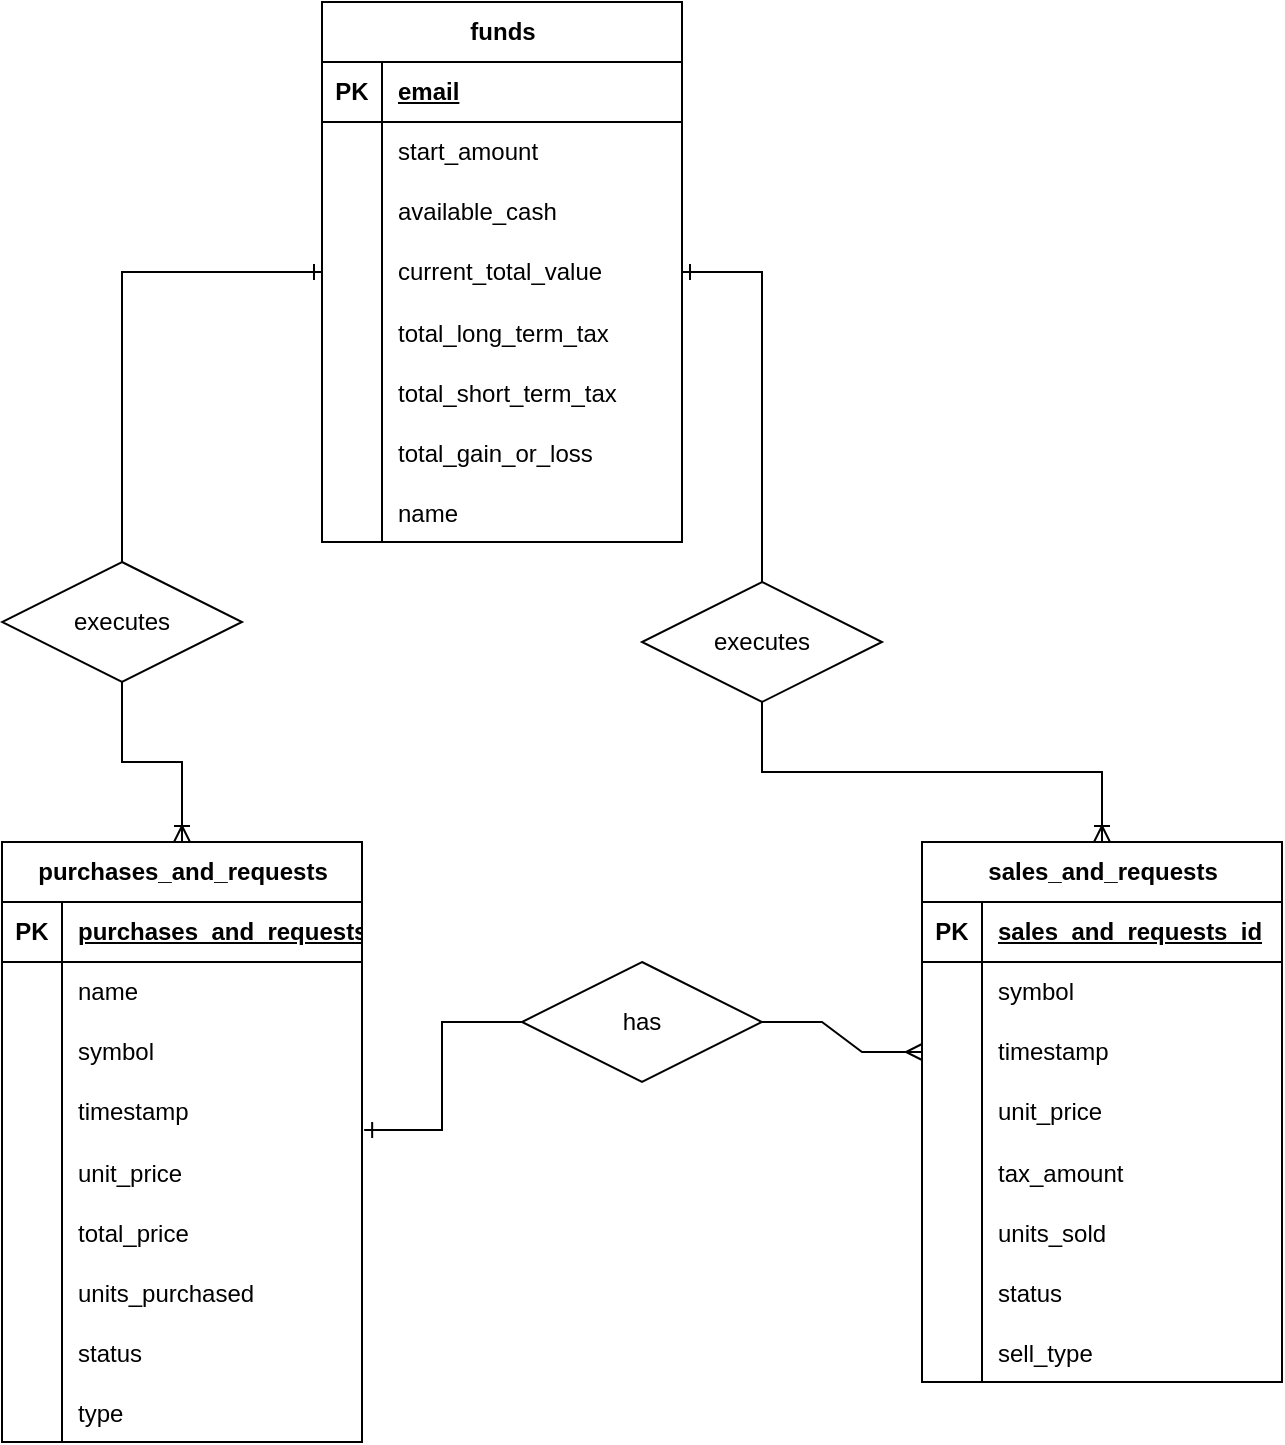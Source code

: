 <mxfile version="24.4.6" type="github">
  <diagram name="Page-1" id="4Qsw6CstYKqZx4IqGZ5t">
    <mxGraphModel dx="1122" dy="753" grid="1" gridSize="10" guides="1" tooltips="1" connect="1" arrows="1" fold="1" page="1" pageScale="1" pageWidth="850" pageHeight="1100" math="0" shadow="0">
      <root>
        <mxCell id="0" />
        <mxCell id="1" parent="0" />
        <mxCell id="t-t2CbDgmbhC8VYJb9tF-2" value="funds" style="shape=table;startSize=30;container=1;collapsible=1;childLayout=tableLayout;fixedRows=1;rowLines=0;fontStyle=1;align=center;resizeLast=1;html=1;" vertex="1" parent="1">
          <mxGeometry x="190" y="60" width="180" height="270" as="geometry" />
        </mxCell>
        <mxCell id="t-t2CbDgmbhC8VYJb9tF-3" value="" style="shape=tableRow;horizontal=0;startSize=0;swimlaneHead=0;swimlaneBody=0;fillColor=none;collapsible=0;dropTarget=0;points=[[0,0.5],[1,0.5]];portConstraint=eastwest;top=0;left=0;right=0;bottom=1;" vertex="1" parent="t-t2CbDgmbhC8VYJb9tF-2">
          <mxGeometry y="30" width="180" height="30" as="geometry" />
        </mxCell>
        <mxCell id="t-t2CbDgmbhC8VYJb9tF-4" value="PK" style="shape=partialRectangle;connectable=0;fillColor=none;top=0;left=0;bottom=0;right=0;fontStyle=1;overflow=hidden;whiteSpace=wrap;html=1;" vertex="1" parent="t-t2CbDgmbhC8VYJb9tF-3">
          <mxGeometry width="30" height="30" as="geometry">
            <mxRectangle width="30" height="30" as="alternateBounds" />
          </mxGeometry>
        </mxCell>
        <mxCell id="t-t2CbDgmbhC8VYJb9tF-5" value="email" style="shape=partialRectangle;connectable=0;fillColor=none;top=0;left=0;bottom=0;right=0;align=left;spacingLeft=6;fontStyle=5;overflow=hidden;whiteSpace=wrap;html=1;" vertex="1" parent="t-t2CbDgmbhC8VYJb9tF-3">
          <mxGeometry x="30" width="150" height="30" as="geometry">
            <mxRectangle width="150" height="30" as="alternateBounds" />
          </mxGeometry>
        </mxCell>
        <mxCell id="t-t2CbDgmbhC8VYJb9tF-6" value="" style="shape=tableRow;horizontal=0;startSize=0;swimlaneHead=0;swimlaneBody=0;fillColor=none;collapsible=0;dropTarget=0;points=[[0,0.5],[1,0.5]];portConstraint=eastwest;top=0;left=0;right=0;bottom=0;" vertex="1" parent="t-t2CbDgmbhC8VYJb9tF-2">
          <mxGeometry y="60" width="180" height="30" as="geometry" />
        </mxCell>
        <mxCell id="t-t2CbDgmbhC8VYJb9tF-7" value="" style="shape=partialRectangle;connectable=0;fillColor=none;top=0;left=0;bottom=0;right=0;editable=1;overflow=hidden;whiteSpace=wrap;html=1;" vertex="1" parent="t-t2CbDgmbhC8VYJb9tF-6">
          <mxGeometry width="30" height="30" as="geometry">
            <mxRectangle width="30" height="30" as="alternateBounds" />
          </mxGeometry>
        </mxCell>
        <mxCell id="t-t2CbDgmbhC8VYJb9tF-8" value="start_amount" style="shape=partialRectangle;connectable=0;fillColor=none;top=0;left=0;bottom=0;right=0;align=left;spacingLeft=6;overflow=hidden;whiteSpace=wrap;html=1;" vertex="1" parent="t-t2CbDgmbhC8VYJb9tF-6">
          <mxGeometry x="30" width="150" height="30" as="geometry">
            <mxRectangle width="150" height="30" as="alternateBounds" />
          </mxGeometry>
        </mxCell>
        <mxCell id="t-t2CbDgmbhC8VYJb9tF-9" value="" style="shape=tableRow;horizontal=0;startSize=0;swimlaneHead=0;swimlaneBody=0;fillColor=none;collapsible=0;dropTarget=0;points=[[0,0.5],[1,0.5]];portConstraint=eastwest;top=0;left=0;right=0;bottom=0;" vertex="1" parent="t-t2CbDgmbhC8VYJb9tF-2">
          <mxGeometry y="90" width="180" height="30" as="geometry" />
        </mxCell>
        <mxCell id="t-t2CbDgmbhC8VYJb9tF-10" value="" style="shape=partialRectangle;connectable=0;fillColor=none;top=0;left=0;bottom=0;right=0;editable=1;overflow=hidden;whiteSpace=wrap;html=1;" vertex="1" parent="t-t2CbDgmbhC8VYJb9tF-9">
          <mxGeometry width="30" height="30" as="geometry">
            <mxRectangle width="30" height="30" as="alternateBounds" />
          </mxGeometry>
        </mxCell>
        <mxCell id="t-t2CbDgmbhC8VYJb9tF-11" value="available_cash" style="shape=partialRectangle;connectable=0;fillColor=none;top=0;left=0;bottom=0;right=0;align=left;spacingLeft=6;overflow=hidden;whiteSpace=wrap;html=1;" vertex="1" parent="t-t2CbDgmbhC8VYJb9tF-9">
          <mxGeometry x="30" width="150" height="30" as="geometry">
            <mxRectangle width="150" height="30" as="alternateBounds" />
          </mxGeometry>
        </mxCell>
        <mxCell id="t-t2CbDgmbhC8VYJb9tF-12" value="" style="shape=tableRow;horizontal=0;startSize=0;swimlaneHead=0;swimlaneBody=0;fillColor=none;collapsible=0;dropTarget=0;points=[[0,0.5],[1,0.5]];portConstraint=eastwest;top=0;left=0;right=0;bottom=0;" vertex="1" parent="t-t2CbDgmbhC8VYJb9tF-2">
          <mxGeometry y="120" width="180" height="30" as="geometry" />
        </mxCell>
        <mxCell id="t-t2CbDgmbhC8VYJb9tF-13" value="" style="shape=partialRectangle;connectable=0;fillColor=none;top=0;left=0;bottom=0;right=0;editable=1;overflow=hidden;whiteSpace=wrap;html=1;" vertex="1" parent="t-t2CbDgmbhC8VYJb9tF-12">
          <mxGeometry width="30" height="30" as="geometry">
            <mxRectangle width="30" height="30" as="alternateBounds" />
          </mxGeometry>
        </mxCell>
        <mxCell id="t-t2CbDgmbhC8VYJb9tF-14" value="current_total_value" style="shape=partialRectangle;connectable=0;fillColor=none;top=0;left=0;bottom=0;right=0;align=left;spacingLeft=6;overflow=hidden;whiteSpace=wrap;html=1;" vertex="1" parent="t-t2CbDgmbhC8VYJb9tF-12">
          <mxGeometry x="30" width="150" height="30" as="geometry">
            <mxRectangle width="150" height="30" as="alternateBounds" />
          </mxGeometry>
        </mxCell>
        <mxCell id="t-t2CbDgmbhC8VYJb9tF-21" value="" style="shape=tableRow;horizontal=0;startSize=0;swimlaneHead=0;swimlaneBody=0;fillColor=none;collapsible=0;dropTarget=0;points=[[0,0.5],[1,0.5]];portConstraint=eastwest;top=0;left=0;right=0;bottom=0;" vertex="1" parent="t-t2CbDgmbhC8VYJb9tF-2">
          <mxGeometry y="150" width="180" height="30" as="geometry" />
        </mxCell>
        <mxCell id="t-t2CbDgmbhC8VYJb9tF-22" value="" style="shape=partialRectangle;connectable=0;fillColor=none;top=0;left=0;bottom=0;right=0;editable=1;overflow=hidden;" vertex="1" parent="t-t2CbDgmbhC8VYJb9tF-21">
          <mxGeometry width="30" height="30" as="geometry">
            <mxRectangle width="30" height="30" as="alternateBounds" />
          </mxGeometry>
        </mxCell>
        <mxCell id="t-t2CbDgmbhC8VYJb9tF-23" value="total_long_term_tax" style="shape=partialRectangle;connectable=0;fillColor=none;top=0;left=0;bottom=0;right=0;align=left;spacingLeft=6;overflow=hidden;" vertex="1" parent="t-t2CbDgmbhC8VYJb9tF-21">
          <mxGeometry x="30" width="150" height="30" as="geometry">
            <mxRectangle width="150" height="30" as="alternateBounds" />
          </mxGeometry>
        </mxCell>
        <mxCell id="t-t2CbDgmbhC8VYJb9tF-18" value="" style="shape=tableRow;horizontal=0;startSize=0;swimlaneHead=0;swimlaneBody=0;fillColor=none;collapsible=0;dropTarget=0;points=[[0,0.5],[1,0.5]];portConstraint=eastwest;top=0;left=0;right=0;bottom=0;" vertex="1" parent="t-t2CbDgmbhC8VYJb9tF-2">
          <mxGeometry y="180" width="180" height="30" as="geometry" />
        </mxCell>
        <mxCell id="t-t2CbDgmbhC8VYJb9tF-19" value="" style="shape=partialRectangle;connectable=0;fillColor=none;top=0;left=0;bottom=0;right=0;editable=1;overflow=hidden;" vertex="1" parent="t-t2CbDgmbhC8VYJb9tF-18">
          <mxGeometry width="30" height="30" as="geometry">
            <mxRectangle width="30" height="30" as="alternateBounds" />
          </mxGeometry>
        </mxCell>
        <mxCell id="t-t2CbDgmbhC8VYJb9tF-20" value="total_short_term_tax" style="shape=partialRectangle;connectable=0;fillColor=none;top=0;left=0;bottom=0;right=0;align=left;spacingLeft=6;overflow=hidden;" vertex="1" parent="t-t2CbDgmbhC8VYJb9tF-18">
          <mxGeometry x="30" width="150" height="30" as="geometry">
            <mxRectangle width="150" height="30" as="alternateBounds" />
          </mxGeometry>
        </mxCell>
        <mxCell id="t-t2CbDgmbhC8VYJb9tF-15" value="" style="shape=tableRow;horizontal=0;startSize=0;swimlaneHead=0;swimlaneBody=0;fillColor=none;collapsible=0;dropTarget=0;points=[[0,0.5],[1,0.5]];portConstraint=eastwest;top=0;left=0;right=0;bottom=0;" vertex="1" parent="t-t2CbDgmbhC8VYJb9tF-2">
          <mxGeometry y="210" width="180" height="30" as="geometry" />
        </mxCell>
        <mxCell id="t-t2CbDgmbhC8VYJb9tF-16" value="" style="shape=partialRectangle;connectable=0;fillColor=none;top=0;left=0;bottom=0;right=0;editable=1;overflow=hidden;" vertex="1" parent="t-t2CbDgmbhC8VYJb9tF-15">
          <mxGeometry width="30" height="30" as="geometry">
            <mxRectangle width="30" height="30" as="alternateBounds" />
          </mxGeometry>
        </mxCell>
        <mxCell id="t-t2CbDgmbhC8VYJb9tF-17" value="total_gain_or_loss" style="shape=partialRectangle;connectable=0;fillColor=none;top=0;left=0;bottom=0;right=0;align=left;spacingLeft=6;overflow=hidden;" vertex="1" parent="t-t2CbDgmbhC8VYJb9tF-15">
          <mxGeometry x="30" width="150" height="30" as="geometry">
            <mxRectangle width="150" height="30" as="alternateBounds" />
          </mxGeometry>
        </mxCell>
        <mxCell id="t-t2CbDgmbhC8VYJb9tF-112" value="" style="shape=tableRow;horizontal=0;startSize=0;swimlaneHead=0;swimlaneBody=0;fillColor=none;collapsible=0;dropTarget=0;points=[[0,0.5],[1,0.5]];portConstraint=eastwest;top=0;left=0;right=0;bottom=0;" vertex="1" parent="t-t2CbDgmbhC8VYJb9tF-2">
          <mxGeometry y="240" width="180" height="30" as="geometry" />
        </mxCell>
        <mxCell id="t-t2CbDgmbhC8VYJb9tF-113" value="" style="shape=partialRectangle;connectable=0;fillColor=none;top=0;left=0;bottom=0;right=0;editable=1;overflow=hidden;" vertex="1" parent="t-t2CbDgmbhC8VYJb9tF-112">
          <mxGeometry width="30" height="30" as="geometry">
            <mxRectangle width="30" height="30" as="alternateBounds" />
          </mxGeometry>
        </mxCell>
        <mxCell id="t-t2CbDgmbhC8VYJb9tF-114" value="name" style="shape=partialRectangle;connectable=0;fillColor=none;top=0;left=0;bottom=0;right=0;align=left;spacingLeft=6;overflow=hidden;" vertex="1" parent="t-t2CbDgmbhC8VYJb9tF-112">
          <mxGeometry x="30" width="150" height="30" as="geometry">
            <mxRectangle width="150" height="30" as="alternateBounds" />
          </mxGeometry>
        </mxCell>
        <mxCell id="t-t2CbDgmbhC8VYJb9tF-24" value="purchases_and_requests" style="shape=table;startSize=30;container=1;collapsible=1;childLayout=tableLayout;fixedRows=1;rowLines=0;fontStyle=1;align=center;resizeLast=1;html=1;" vertex="1" parent="1">
          <mxGeometry x="30" y="480" width="180" height="300" as="geometry" />
        </mxCell>
        <mxCell id="t-t2CbDgmbhC8VYJb9tF-25" value="" style="shape=tableRow;horizontal=0;startSize=0;swimlaneHead=0;swimlaneBody=0;fillColor=none;collapsible=0;dropTarget=0;points=[[0,0.5],[1,0.5]];portConstraint=eastwest;top=0;left=0;right=0;bottom=1;" vertex="1" parent="t-t2CbDgmbhC8VYJb9tF-24">
          <mxGeometry y="30" width="180" height="30" as="geometry" />
        </mxCell>
        <mxCell id="t-t2CbDgmbhC8VYJb9tF-26" value="PK" style="shape=partialRectangle;connectable=0;fillColor=none;top=0;left=0;bottom=0;right=0;fontStyle=1;overflow=hidden;whiteSpace=wrap;html=1;" vertex="1" parent="t-t2CbDgmbhC8VYJb9tF-25">
          <mxGeometry width="30" height="30" as="geometry">
            <mxRectangle width="30" height="30" as="alternateBounds" />
          </mxGeometry>
        </mxCell>
        <mxCell id="t-t2CbDgmbhC8VYJb9tF-27" value="purchases_and_requests_id" style="shape=partialRectangle;connectable=0;fillColor=none;top=0;left=0;bottom=0;right=0;align=left;spacingLeft=6;fontStyle=5;overflow=hidden;whiteSpace=wrap;html=1;" vertex="1" parent="t-t2CbDgmbhC8VYJb9tF-25">
          <mxGeometry x="30" width="150" height="30" as="geometry">
            <mxRectangle width="150" height="30" as="alternateBounds" />
          </mxGeometry>
        </mxCell>
        <mxCell id="t-t2CbDgmbhC8VYJb9tF-28" value="" style="shape=tableRow;horizontal=0;startSize=0;swimlaneHead=0;swimlaneBody=0;fillColor=none;collapsible=0;dropTarget=0;points=[[0,0.5],[1,0.5]];portConstraint=eastwest;top=0;left=0;right=0;bottom=0;" vertex="1" parent="t-t2CbDgmbhC8VYJb9tF-24">
          <mxGeometry y="60" width="180" height="30" as="geometry" />
        </mxCell>
        <mxCell id="t-t2CbDgmbhC8VYJb9tF-29" value="" style="shape=partialRectangle;connectable=0;fillColor=none;top=0;left=0;bottom=0;right=0;editable=1;overflow=hidden;whiteSpace=wrap;html=1;" vertex="1" parent="t-t2CbDgmbhC8VYJb9tF-28">
          <mxGeometry width="30" height="30" as="geometry">
            <mxRectangle width="30" height="30" as="alternateBounds" />
          </mxGeometry>
        </mxCell>
        <mxCell id="t-t2CbDgmbhC8VYJb9tF-30" value="name" style="shape=partialRectangle;connectable=0;fillColor=none;top=0;left=0;bottom=0;right=0;align=left;spacingLeft=6;overflow=hidden;whiteSpace=wrap;html=1;" vertex="1" parent="t-t2CbDgmbhC8VYJb9tF-28">
          <mxGeometry x="30" width="150" height="30" as="geometry">
            <mxRectangle width="150" height="30" as="alternateBounds" />
          </mxGeometry>
        </mxCell>
        <mxCell id="t-t2CbDgmbhC8VYJb9tF-31" value="" style="shape=tableRow;horizontal=0;startSize=0;swimlaneHead=0;swimlaneBody=0;fillColor=none;collapsible=0;dropTarget=0;points=[[0,0.5],[1,0.5]];portConstraint=eastwest;top=0;left=0;right=0;bottom=0;" vertex="1" parent="t-t2CbDgmbhC8VYJb9tF-24">
          <mxGeometry y="90" width="180" height="30" as="geometry" />
        </mxCell>
        <mxCell id="t-t2CbDgmbhC8VYJb9tF-32" value="" style="shape=partialRectangle;connectable=0;fillColor=none;top=0;left=0;bottom=0;right=0;editable=1;overflow=hidden;whiteSpace=wrap;html=1;" vertex="1" parent="t-t2CbDgmbhC8VYJb9tF-31">
          <mxGeometry width="30" height="30" as="geometry">
            <mxRectangle width="30" height="30" as="alternateBounds" />
          </mxGeometry>
        </mxCell>
        <mxCell id="t-t2CbDgmbhC8VYJb9tF-33" value="symbol" style="shape=partialRectangle;connectable=0;fillColor=none;top=0;left=0;bottom=0;right=0;align=left;spacingLeft=6;overflow=hidden;whiteSpace=wrap;html=1;" vertex="1" parent="t-t2CbDgmbhC8VYJb9tF-31">
          <mxGeometry x="30" width="150" height="30" as="geometry">
            <mxRectangle width="150" height="30" as="alternateBounds" />
          </mxGeometry>
        </mxCell>
        <mxCell id="t-t2CbDgmbhC8VYJb9tF-34" value="" style="shape=tableRow;horizontal=0;startSize=0;swimlaneHead=0;swimlaneBody=0;fillColor=none;collapsible=0;dropTarget=0;points=[[0,0.5],[1,0.5]];portConstraint=eastwest;top=0;left=0;right=0;bottom=0;" vertex="1" parent="t-t2CbDgmbhC8VYJb9tF-24">
          <mxGeometry y="120" width="180" height="30" as="geometry" />
        </mxCell>
        <mxCell id="t-t2CbDgmbhC8VYJb9tF-35" value="" style="shape=partialRectangle;connectable=0;fillColor=none;top=0;left=0;bottom=0;right=0;editable=1;overflow=hidden;whiteSpace=wrap;html=1;" vertex="1" parent="t-t2CbDgmbhC8VYJb9tF-34">
          <mxGeometry width="30" height="30" as="geometry">
            <mxRectangle width="30" height="30" as="alternateBounds" />
          </mxGeometry>
        </mxCell>
        <mxCell id="t-t2CbDgmbhC8VYJb9tF-36" value="timestamp" style="shape=partialRectangle;connectable=0;fillColor=none;top=0;left=0;bottom=0;right=0;align=left;spacingLeft=6;overflow=hidden;whiteSpace=wrap;html=1;" vertex="1" parent="t-t2CbDgmbhC8VYJb9tF-34">
          <mxGeometry x="30" width="150" height="30" as="geometry">
            <mxRectangle width="150" height="30" as="alternateBounds" />
          </mxGeometry>
        </mxCell>
        <mxCell id="t-t2CbDgmbhC8VYJb9tF-37" value="" style="shape=tableRow;horizontal=0;startSize=0;swimlaneHead=0;swimlaneBody=0;fillColor=none;collapsible=0;dropTarget=0;points=[[0,0.5],[1,0.5]];portConstraint=eastwest;top=0;left=0;right=0;bottom=0;" vertex="1" parent="t-t2CbDgmbhC8VYJb9tF-24">
          <mxGeometry y="150" width="180" height="30" as="geometry" />
        </mxCell>
        <mxCell id="t-t2CbDgmbhC8VYJb9tF-38" value="" style="shape=partialRectangle;connectable=0;fillColor=none;top=0;left=0;bottom=0;right=0;editable=1;overflow=hidden;" vertex="1" parent="t-t2CbDgmbhC8VYJb9tF-37">
          <mxGeometry width="30" height="30" as="geometry">
            <mxRectangle width="30" height="30" as="alternateBounds" />
          </mxGeometry>
        </mxCell>
        <mxCell id="t-t2CbDgmbhC8VYJb9tF-39" value="unit_price" style="shape=partialRectangle;connectable=0;fillColor=none;top=0;left=0;bottom=0;right=0;align=left;spacingLeft=6;overflow=hidden;" vertex="1" parent="t-t2CbDgmbhC8VYJb9tF-37">
          <mxGeometry x="30" width="150" height="30" as="geometry">
            <mxRectangle width="150" height="30" as="alternateBounds" />
          </mxGeometry>
        </mxCell>
        <mxCell id="t-t2CbDgmbhC8VYJb9tF-40" value="" style="shape=tableRow;horizontal=0;startSize=0;swimlaneHead=0;swimlaneBody=0;fillColor=none;collapsible=0;dropTarget=0;points=[[0,0.5],[1,0.5]];portConstraint=eastwest;top=0;left=0;right=0;bottom=0;" vertex="1" parent="t-t2CbDgmbhC8VYJb9tF-24">
          <mxGeometry y="180" width="180" height="30" as="geometry" />
        </mxCell>
        <mxCell id="t-t2CbDgmbhC8VYJb9tF-41" value="" style="shape=partialRectangle;connectable=0;fillColor=none;top=0;left=0;bottom=0;right=0;editable=1;overflow=hidden;" vertex="1" parent="t-t2CbDgmbhC8VYJb9tF-40">
          <mxGeometry width="30" height="30" as="geometry">
            <mxRectangle width="30" height="30" as="alternateBounds" />
          </mxGeometry>
        </mxCell>
        <mxCell id="t-t2CbDgmbhC8VYJb9tF-42" value="total_price" style="shape=partialRectangle;connectable=0;fillColor=none;top=0;left=0;bottom=0;right=0;align=left;spacingLeft=6;overflow=hidden;" vertex="1" parent="t-t2CbDgmbhC8VYJb9tF-40">
          <mxGeometry x="30" width="150" height="30" as="geometry">
            <mxRectangle width="150" height="30" as="alternateBounds" />
          </mxGeometry>
        </mxCell>
        <mxCell id="t-t2CbDgmbhC8VYJb9tF-43" value="" style="shape=tableRow;horizontal=0;startSize=0;swimlaneHead=0;swimlaneBody=0;fillColor=none;collapsible=0;dropTarget=0;points=[[0,0.5],[1,0.5]];portConstraint=eastwest;top=0;left=0;right=0;bottom=0;" vertex="1" parent="t-t2CbDgmbhC8VYJb9tF-24">
          <mxGeometry y="210" width="180" height="30" as="geometry" />
        </mxCell>
        <mxCell id="t-t2CbDgmbhC8VYJb9tF-44" value="" style="shape=partialRectangle;connectable=0;fillColor=none;top=0;left=0;bottom=0;right=0;editable=1;overflow=hidden;" vertex="1" parent="t-t2CbDgmbhC8VYJb9tF-43">
          <mxGeometry width="30" height="30" as="geometry">
            <mxRectangle width="30" height="30" as="alternateBounds" />
          </mxGeometry>
        </mxCell>
        <mxCell id="t-t2CbDgmbhC8VYJb9tF-45" value="units_purchased" style="shape=partialRectangle;connectable=0;fillColor=none;top=0;left=0;bottom=0;right=0;align=left;spacingLeft=6;overflow=hidden;" vertex="1" parent="t-t2CbDgmbhC8VYJb9tF-43">
          <mxGeometry x="30" width="150" height="30" as="geometry">
            <mxRectangle width="150" height="30" as="alternateBounds" />
          </mxGeometry>
        </mxCell>
        <mxCell id="t-t2CbDgmbhC8VYJb9tF-94" value="" style="shape=tableRow;horizontal=0;startSize=0;swimlaneHead=0;swimlaneBody=0;fillColor=none;collapsible=0;dropTarget=0;points=[[0,0.5],[1,0.5]];portConstraint=eastwest;top=0;left=0;right=0;bottom=0;" vertex="1" parent="t-t2CbDgmbhC8VYJb9tF-24">
          <mxGeometry y="240" width="180" height="30" as="geometry" />
        </mxCell>
        <mxCell id="t-t2CbDgmbhC8VYJb9tF-95" value="" style="shape=partialRectangle;connectable=0;fillColor=none;top=0;left=0;bottom=0;right=0;editable=1;overflow=hidden;" vertex="1" parent="t-t2CbDgmbhC8VYJb9tF-94">
          <mxGeometry width="30" height="30" as="geometry">
            <mxRectangle width="30" height="30" as="alternateBounds" />
          </mxGeometry>
        </mxCell>
        <mxCell id="t-t2CbDgmbhC8VYJb9tF-96" value="status" style="shape=partialRectangle;connectable=0;fillColor=none;top=0;left=0;bottom=0;right=0;align=left;spacingLeft=6;overflow=hidden;" vertex="1" parent="t-t2CbDgmbhC8VYJb9tF-94">
          <mxGeometry x="30" width="150" height="30" as="geometry">
            <mxRectangle width="150" height="30" as="alternateBounds" />
          </mxGeometry>
        </mxCell>
        <mxCell id="t-t2CbDgmbhC8VYJb9tF-100" value="" style="shape=tableRow;horizontal=0;startSize=0;swimlaneHead=0;swimlaneBody=0;fillColor=none;collapsible=0;dropTarget=0;points=[[0,0.5],[1,0.5]];portConstraint=eastwest;top=0;left=0;right=0;bottom=0;" vertex="1" parent="t-t2CbDgmbhC8VYJb9tF-24">
          <mxGeometry y="270" width="180" height="30" as="geometry" />
        </mxCell>
        <mxCell id="t-t2CbDgmbhC8VYJb9tF-101" value="" style="shape=partialRectangle;connectable=0;fillColor=none;top=0;left=0;bottom=0;right=0;editable=1;overflow=hidden;" vertex="1" parent="t-t2CbDgmbhC8VYJb9tF-100">
          <mxGeometry width="30" height="30" as="geometry">
            <mxRectangle width="30" height="30" as="alternateBounds" />
          </mxGeometry>
        </mxCell>
        <mxCell id="t-t2CbDgmbhC8VYJb9tF-102" value="type" style="shape=partialRectangle;connectable=0;fillColor=none;top=0;left=0;bottom=0;right=0;align=left;spacingLeft=6;overflow=hidden;" vertex="1" parent="t-t2CbDgmbhC8VYJb9tF-100">
          <mxGeometry x="30" width="150" height="30" as="geometry">
            <mxRectangle width="150" height="30" as="alternateBounds" />
          </mxGeometry>
        </mxCell>
        <mxCell id="t-t2CbDgmbhC8VYJb9tF-46" value="sales_and_requests" style="shape=table;startSize=30;container=1;collapsible=1;childLayout=tableLayout;fixedRows=1;rowLines=0;fontStyle=1;align=center;resizeLast=1;html=1;" vertex="1" parent="1">
          <mxGeometry x="490" y="480" width="180" height="270" as="geometry" />
        </mxCell>
        <mxCell id="t-t2CbDgmbhC8VYJb9tF-47" value="" style="shape=tableRow;horizontal=0;startSize=0;swimlaneHead=0;swimlaneBody=0;fillColor=none;collapsible=0;dropTarget=0;points=[[0,0.5],[1,0.5]];portConstraint=eastwest;top=0;left=0;right=0;bottom=1;" vertex="1" parent="t-t2CbDgmbhC8VYJb9tF-46">
          <mxGeometry y="30" width="180" height="30" as="geometry" />
        </mxCell>
        <mxCell id="t-t2CbDgmbhC8VYJb9tF-48" value="PK" style="shape=partialRectangle;connectable=0;fillColor=none;top=0;left=0;bottom=0;right=0;fontStyle=1;overflow=hidden;whiteSpace=wrap;html=1;" vertex="1" parent="t-t2CbDgmbhC8VYJb9tF-47">
          <mxGeometry width="30" height="30" as="geometry">
            <mxRectangle width="30" height="30" as="alternateBounds" />
          </mxGeometry>
        </mxCell>
        <mxCell id="t-t2CbDgmbhC8VYJb9tF-49" value="sales_and_requests_id" style="shape=partialRectangle;connectable=0;fillColor=none;top=0;left=0;bottom=0;right=0;align=left;spacingLeft=6;fontStyle=5;overflow=hidden;whiteSpace=wrap;html=1;" vertex="1" parent="t-t2CbDgmbhC8VYJb9tF-47">
          <mxGeometry x="30" width="150" height="30" as="geometry">
            <mxRectangle width="150" height="30" as="alternateBounds" />
          </mxGeometry>
        </mxCell>
        <mxCell id="t-t2CbDgmbhC8VYJb9tF-50" value="" style="shape=tableRow;horizontal=0;startSize=0;swimlaneHead=0;swimlaneBody=0;fillColor=none;collapsible=0;dropTarget=0;points=[[0,0.5],[1,0.5]];portConstraint=eastwest;top=0;left=0;right=0;bottom=0;" vertex="1" parent="t-t2CbDgmbhC8VYJb9tF-46">
          <mxGeometry y="60" width="180" height="30" as="geometry" />
        </mxCell>
        <mxCell id="t-t2CbDgmbhC8VYJb9tF-51" value="" style="shape=partialRectangle;connectable=0;fillColor=none;top=0;left=0;bottom=0;right=0;editable=1;overflow=hidden;whiteSpace=wrap;html=1;" vertex="1" parent="t-t2CbDgmbhC8VYJb9tF-50">
          <mxGeometry width="30" height="30" as="geometry">
            <mxRectangle width="30" height="30" as="alternateBounds" />
          </mxGeometry>
        </mxCell>
        <mxCell id="t-t2CbDgmbhC8VYJb9tF-52" value="symbol" style="shape=partialRectangle;connectable=0;fillColor=none;top=0;left=0;bottom=0;right=0;align=left;spacingLeft=6;overflow=hidden;whiteSpace=wrap;html=1;" vertex="1" parent="t-t2CbDgmbhC8VYJb9tF-50">
          <mxGeometry x="30" width="150" height="30" as="geometry">
            <mxRectangle width="150" height="30" as="alternateBounds" />
          </mxGeometry>
        </mxCell>
        <mxCell id="t-t2CbDgmbhC8VYJb9tF-53" value="" style="shape=tableRow;horizontal=0;startSize=0;swimlaneHead=0;swimlaneBody=0;fillColor=none;collapsible=0;dropTarget=0;points=[[0,0.5],[1,0.5]];portConstraint=eastwest;top=0;left=0;right=0;bottom=0;" vertex="1" parent="t-t2CbDgmbhC8VYJb9tF-46">
          <mxGeometry y="90" width="180" height="30" as="geometry" />
        </mxCell>
        <mxCell id="t-t2CbDgmbhC8VYJb9tF-54" value="" style="shape=partialRectangle;connectable=0;fillColor=none;top=0;left=0;bottom=0;right=0;editable=1;overflow=hidden;whiteSpace=wrap;html=1;" vertex="1" parent="t-t2CbDgmbhC8VYJb9tF-53">
          <mxGeometry width="30" height="30" as="geometry">
            <mxRectangle width="30" height="30" as="alternateBounds" />
          </mxGeometry>
        </mxCell>
        <mxCell id="t-t2CbDgmbhC8VYJb9tF-55" value="timestamp" style="shape=partialRectangle;connectable=0;fillColor=none;top=0;left=0;bottom=0;right=0;align=left;spacingLeft=6;overflow=hidden;whiteSpace=wrap;html=1;" vertex="1" parent="t-t2CbDgmbhC8VYJb9tF-53">
          <mxGeometry x="30" width="150" height="30" as="geometry">
            <mxRectangle width="150" height="30" as="alternateBounds" />
          </mxGeometry>
        </mxCell>
        <mxCell id="t-t2CbDgmbhC8VYJb9tF-56" value="" style="shape=tableRow;horizontal=0;startSize=0;swimlaneHead=0;swimlaneBody=0;fillColor=none;collapsible=0;dropTarget=0;points=[[0,0.5],[1,0.5]];portConstraint=eastwest;top=0;left=0;right=0;bottom=0;" vertex="1" parent="t-t2CbDgmbhC8VYJb9tF-46">
          <mxGeometry y="120" width="180" height="30" as="geometry" />
        </mxCell>
        <mxCell id="t-t2CbDgmbhC8VYJb9tF-57" value="" style="shape=partialRectangle;connectable=0;fillColor=none;top=0;left=0;bottom=0;right=0;editable=1;overflow=hidden;whiteSpace=wrap;html=1;" vertex="1" parent="t-t2CbDgmbhC8VYJb9tF-56">
          <mxGeometry width="30" height="30" as="geometry">
            <mxRectangle width="30" height="30" as="alternateBounds" />
          </mxGeometry>
        </mxCell>
        <mxCell id="t-t2CbDgmbhC8VYJb9tF-58" value="unit_price" style="shape=partialRectangle;connectable=0;fillColor=none;top=0;left=0;bottom=0;right=0;align=left;spacingLeft=6;overflow=hidden;whiteSpace=wrap;html=1;" vertex="1" parent="t-t2CbDgmbhC8VYJb9tF-56">
          <mxGeometry x="30" width="150" height="30" as="geometry">
            <mxRectangle width="150" height="30" as="alternateBounds" />
          </mxGeometry>
        </mxCell>
        <mxCell id="t-t2CbDgmbhC8VYJb9tF-66" value="" style="shape=tableRow;horizontal=0;startSize=0;swimlaneHead=0;swimlaneBody=0;fillColor=none;collapsible=0;dropTarget=0;points=[[0,0.5],[1,0.5]];portConstraint=eastwest;top=0;left=0;right=0;bottom=0;" vertex="1" parent="t-t2CbDgmbhC8VYJb9tF-46">
          <mxGeometry y="150" width="180" height="30" as="geometry" />
        </mxCell>
        <mxCell id="t-t2CbDgmbhC8VYJb9tF-67" value="" style="shape=partialRectangle;connectable=0;fillColor=none;top=0;left=0;bottom=0;right=0;editable=1;overflow=hidden;" vertex="1" parent="t-t2CbDgmbhC8VYJb9tF-66">
          <mxGeometry width="30" height="30" as="geometry">
            <mxRectangle width="30" height="30" as="alternateBounds" />
          </mxGeometry>
        </mxCell>
        <mxCell id="t-t2CbDgmbhC8VYJb9tF-68" value="tax_amount" style="shape=partialRectangle;connectable=0;fillColor=none;top=0;left=0;bottom=0;right=0;align=left;spacingLeft=6;overflow=hidden;" vertex="1" parent="t-t2CbDgmbhC8VYJb9tF-66">
          <mxGeometry x="30" width="150" height="30" as="geometry">
            <mxRectangle width="150" height="30" as="alternateBounds" />
          </mxGeometry>
        </mxCell>
        <mxCell id="t-t2CbDgmbhC8VYJb9tF-63" value="" style="shape=tableRow;horizontal=0;startSize=0;swimlaneHead=0;swimlaneBody=0;fillColor=none;collapsible=0;dropTarget=0;points=[[0,0.5],[1,0.5]];portConstraint=eastwest;top=0;left=0;right=0;bottom=0;" vertex="1" parent="t-t2CbDgmbhC8VYJb9tF-46">
          <mxGeometry y="180" width="180" height="30" as="geometry" />
        </mxCell>
        <mxCell id="t-t2CbDgmbhC8VYJb9tF-64" value="" style="shape=partialRectangle;connectable=0;fillColor=none;top=0;left=0;bottom=0;right=0;editable=1;overflow=hidden;" vertex="1" parent="t-t2CbDgmbhC8VYJb9tF-63">
          <mxGeometry width="30" height="30" as="geometry">
            <mxRectangle width="30" height="30" as="alternateBounds" />
          </mxGeometry>
        </mxCell>
        <mxCell id="t-t2CbDgmbhC8VYJb9tF-65" value="units_sold" style="shape=partialRectangle;connectable=0;fillColor=none;top=0;left=0;bottom=0;right=0;align=left;spacingLeft=6;overflow=hidden;" vertex="1" parent="t-t2CbDgmbhC8VYJb9tF-63">
          <mxGeometry x="30" width="150" height="30" as="geometry">
            <mxRectangle width="150" height="30" as="alternateBounds" />
          </mxGeometry>
        </mxCell>
        <mxCell id="t-t2CbDgmbhC8VYJb9tF-97" value="" style="shape=tableRow;horizontal=0;startSize=0;swimlaneHead=0;swimlaneBody=0;fillColor=none;collapsible=0;dropTarget=0;points=[[0,0.5],[1,0.5]];portConstraint=eastwest;top=0;left=0;right=0;bottom=0;" vertex="1" parent="t-t2CbDgmbhC8VYJb9tF-46">
          <mxGeometry y="210" width="180" height="30" as="geometry" />
        </mxCell>
        <mxCell id="t-t2CbDgmbhC8VYJb9tF-98" value="" style="shape=partialRectangle;connectable=0;fillColor=none;top=0;left=0;bottom=0;right=0;editable=1;overflow=hidden;" vertex="1" parent="t-t2CbDgmbhC8VYJb9tF-97">
          <mxGeometry width="30" height="30" as="geometry">
            <mxRectangle width="30" height="30" as="alternateBounds" />
          </mxGeometry>
        </mxCell>
        <mxCell id="t-t2CbDgmbhC8VYJb9tF-99" value="status" style="shape=partialRectangle;connectable=0;fillColor=none;top=0;left=0;bottom=0;right=0;align=left;spacingLeft=6;overflow=hidden;" vertex="1" parent="t-t2CbDgmbhC8VYJb9tF-97">
          <mxGeometry x="30" width="150" height="30" as="geometry">
            <mxRectangle width="150" height="30" as="alternateBounds" />
          </mxGeometry>
        </mxCell>
        <mxCell id="t-t2CbDgmbhC8VYJb9tF-109" value="" style="shape=tableRow;horizontal=0;startSize=0;swimlaneHead=0;swimlaneBody=0;fillColor=none;collapsible=0;dropTarget=0;points=[[0,0.5],[1,0.5]];portConstraint=eastwest;top=0;left=0;right=0;bottom=0;" vertex="1" parent="t-t2CbDgmbhC8VYJb9tF-46">
          <mxGeometry y="240" width="180" height="30" as="geometry" />
        </mxCell>
        <mxCell id="t-t2CbDgmbhC8VYJb9tF-110" value="" style="shape=partialRectangle;connectable=0;fillColor=none;top=0;left=0;bottom=0;right=0;editable=1;overflow=hidden;" vertex="1" parent="t-t2CbDgmbhC8VYJb9tF-109">
          <mxGeometry width="30" height="30" as="geometry">
            <mxRectangle width="30" height="30" as="alternateBounds" />
          </mxGeometry>
        </mxCell>
        <mxCell id="t-t2CbDgmbhC8VYJb9tF-111" value="sell_type" style="shape=partialRectangle;connectable=0;fillColor=none;top=0;left=0;bottom=0;right=0;align=left;spacingLeft=6;overflow=hidden;" vertex="1" parent="t-t2CbDgmbhC8VYJb9tF-109">
          <mxGeometry x="30" width="150" height="30" as="geometry">
            <mxRectangle width="150" height="30" as="alternateBounds" />
          </mxGeometry>
        </mxCell>
        <mxCell id="t-t2CbDgmbhC8VYJb9tF-69" value="has" style="shape=rhombus;perimeter=rhombusPerimeter;whiteSpace=wrap;html=1;align=center;" vertex="1" parent="1">
          <mxGeometry x="290" y="540" width="120" height="60" as="geometry" />
        </mxCell>
        <mxCell id="t-t2CbDgmbhC8VYJb9tF-70" value="" style="edgeStyle=orthogonalEdgeStyle;fontSize=12;html=1;endArrow=ERone;endFill=1;rounded=0;entryX=1.006;entryY=0.8;entryDx=0;entryDy=0;entryPerimeter=0;exitX=0;exitY=0.5;exitDx=0;exitDy=0;" edge="1" parent="1" source="t-t2CbDgmbhC8VYJb9tF-69" target="t-t2CbDgmbhC8VYJb9tF-34">
          <mxGeometry width="100" height="100" relative="1" as="geometry">
            <mxPoint x="280" y="570" as="sourcePoint" />
            <mxPoint x="410" y="710" as="targetPoint" />
          </mxGeometry>
        </mxCell>
        <mxCell id="t-t2CbDgmbhC8VYJb9tF-71" value="" style="edgeStyle=entityRelationEdgeStyle;fontSize=12;html=1;endArrow=ERmany;rounded=0;entryX=0;entryY=0.5;entryDx=0;entryDy=0;" edge="1" parent="1" source="t-t2CbDgmbhC8VYJb9tF-69" target="t-t2CbDgmbhC8VYJb9tF-53">
          <mxGeometry width="100" height="100" relative="1" as="geometry">
            <mxPoint x="400" y="840" as="sourcePoint" />
            <mxPoint x="500" y="740" as="targetPoint" />
          </mxGeometry>
        </mxCell>
        <mxCell id="t-t2CbDgmbhC8VYJb9tF-103" value="executes" style="shape=rhombus;perimeter=rhombusPerimeter;whiteSpace=wrap;html=1;align=center;" vertex="1" parent="1">
          <mxGeometry x="30" y="340" width="120" height="60" as="geometry" />
        </mxCell>
        <mxCell id="t-t2CbDgmbhC8VYJb9tF-104" value="" style="edgeStyle=orthogonalEdgeStyle;fontSize=12;html=1;endArrow=ERoneToMany;rounded=0;exitX=0.5;exitY=1;exitDx=0;exitDy=0;entryX=0.5;entryY=0;entryDx=0;entryDy=0;" edge="1" parent="1" source="t-t2CbDgmbhC8VYJb9tF-103" target="t-t2CbDgmbhC8VYJb9tF-24">
          <mxGeometry width="100" height="100" relative="1" as="geometry">
            <mxPoint x="360" y="400" as="sourcePoint" />
            <mxPoint x="460" y="300" as="targetPoint" />
          </mxGeometry>
        </mxCell>
        <mxCell id="t-t2CbDgmbhC8VYJb9tF-105" value="" style="edgeStyle=orthogonalEdgeStyle;fontSize=12;html=1;endArrow=ERoneToMany;rounded=0;entryX=0.5;entryY=0;entryDx=0;entryDy=0;exitX=0.5;exitY=1;exitDx=0;exitDy=0;" edge="1" parent="1" source="t-t2CbDgmbhC8VYJb9tF-107" target="t-t2CbDgmbhC8VYJb9tF-46">
          <mxGeometry width="100" height="100" relative="1" as="geometry">
            <mxPoint x="200" y="410" as="sourcePoint" />
            <mxPoint x="420" y="390" as="targetPoint" />
          </mxGeometry>
        </mxCell>
        <mxCell id="t-t2CbDgmbhC8VYJb9tF-106" value="" style="edgeStyle=orthogonalEdgeStyle;fontSize=12;html=1;endArrow=ERone;endFill=1;rounded=0;exitX=0.5;exitY=0;exitDx=0;exitDy=0;entryX=0;entryY=0.5;entryDx=0;entryDy=0;" edge="1" parent="1" source="t-t2CbDgmbhC8VYJb9tF-103" target="t-t2CbDgmbhC8VYJb9tF-12">
          <mxGeometry width="100" height="100" relative="1" as="geometry">
            <mxPoint x="340" y="430" as="sourcePoint" />
            <mxPoint x="320" y="320" as="targetPoint" />
          </mxGeometry>
        </mxCell>
        <mxCell id="t-t2CbDgmbhC8VYJb9tF-107" value="executes" style="shape=rhombus;perimeter=rhombusPerimeter;whiteSpace=wrap;html=1;align=center;" vertex="1" parent="1">
          <mxGeometry x="350" y="350" width="120" height="60" as="geometry" />
        </mxCell>
        <mxCell id="t-t2CbDgmbhC8VYJb9tF-108" value="" style="edgeStyle=orthogonalEdgeStyle;fontSize=12;html=1;endArrow=ERone;endFill=1;rounded=0;exitX=0.5;exitY=0;exitDx=0;exitDy=0;entryX=1;entryY=0.5;entryDx=0;entryDy=0;" edge="1" parent="1" source="t-t2CbDgmbhC8VYJb9tF-107" target="t-t2CbDgmbhC8VYJb9tF-12">
          <mxGeometry width="100" height="100" relative="1" as="geometry">
            <mxPoint x="510" y="290" as="sourcePoint" />
            <mxPoint x="610" y="190" as="targetPoint" />
          </mxGeometry>
        </mxCell>
      </root>
    </mxGraphModel>
  </diagram>
</mxfile>
